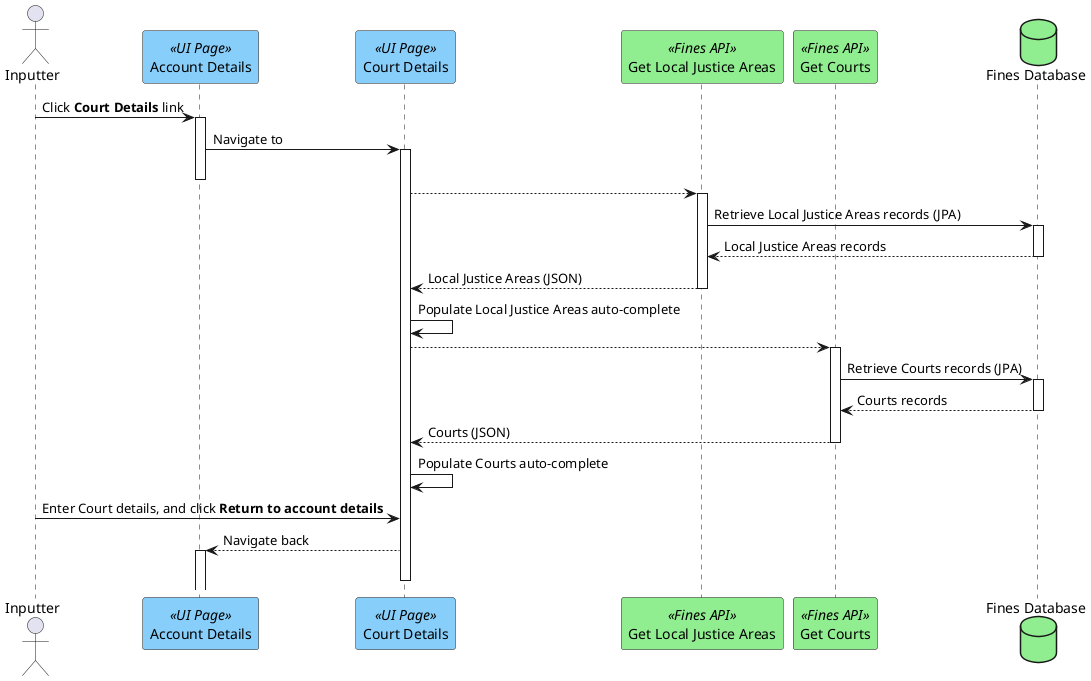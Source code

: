 @startuml
actor "Inputter" as user
participant "Account Details" as account <<UI Page>> #lightskyblue
participant "Court Details" as court <<UI Page>> #lightskyblue
participant "Get Local Justice Areas" as ljas <<Fines API>> #lightgreen
participant "Get Courts" as courts <<Fines API>> #lightgreen
database "Fines Database" as db #lightgreen

user -> account ++ : Click <b>Court Details</b> link
account -> court ++ : Navigate to 
deactivate account
court --> ljas ++
ljas -> db ++ : Retrieve Local Justice Areas records (JPA)
ljas <-- db -- : Local Justice Areas records
court <-- ljas -- : Local Justice Areas (JSON)
court -> court : Populate Local Justice Areas auto-complete
court --> courts ++
courts -> db ++ : Retrieve Courts records (JPA)
courts <-- db -- : Courts records
court <-- courts -- : Courts (JSON)
court -> court : Populate Courts auto-complete
user -> court : Enter Court details, and click <b>Return to account details</b>
account <-- court ++ : Navigate back
deactivate court
@enduml
